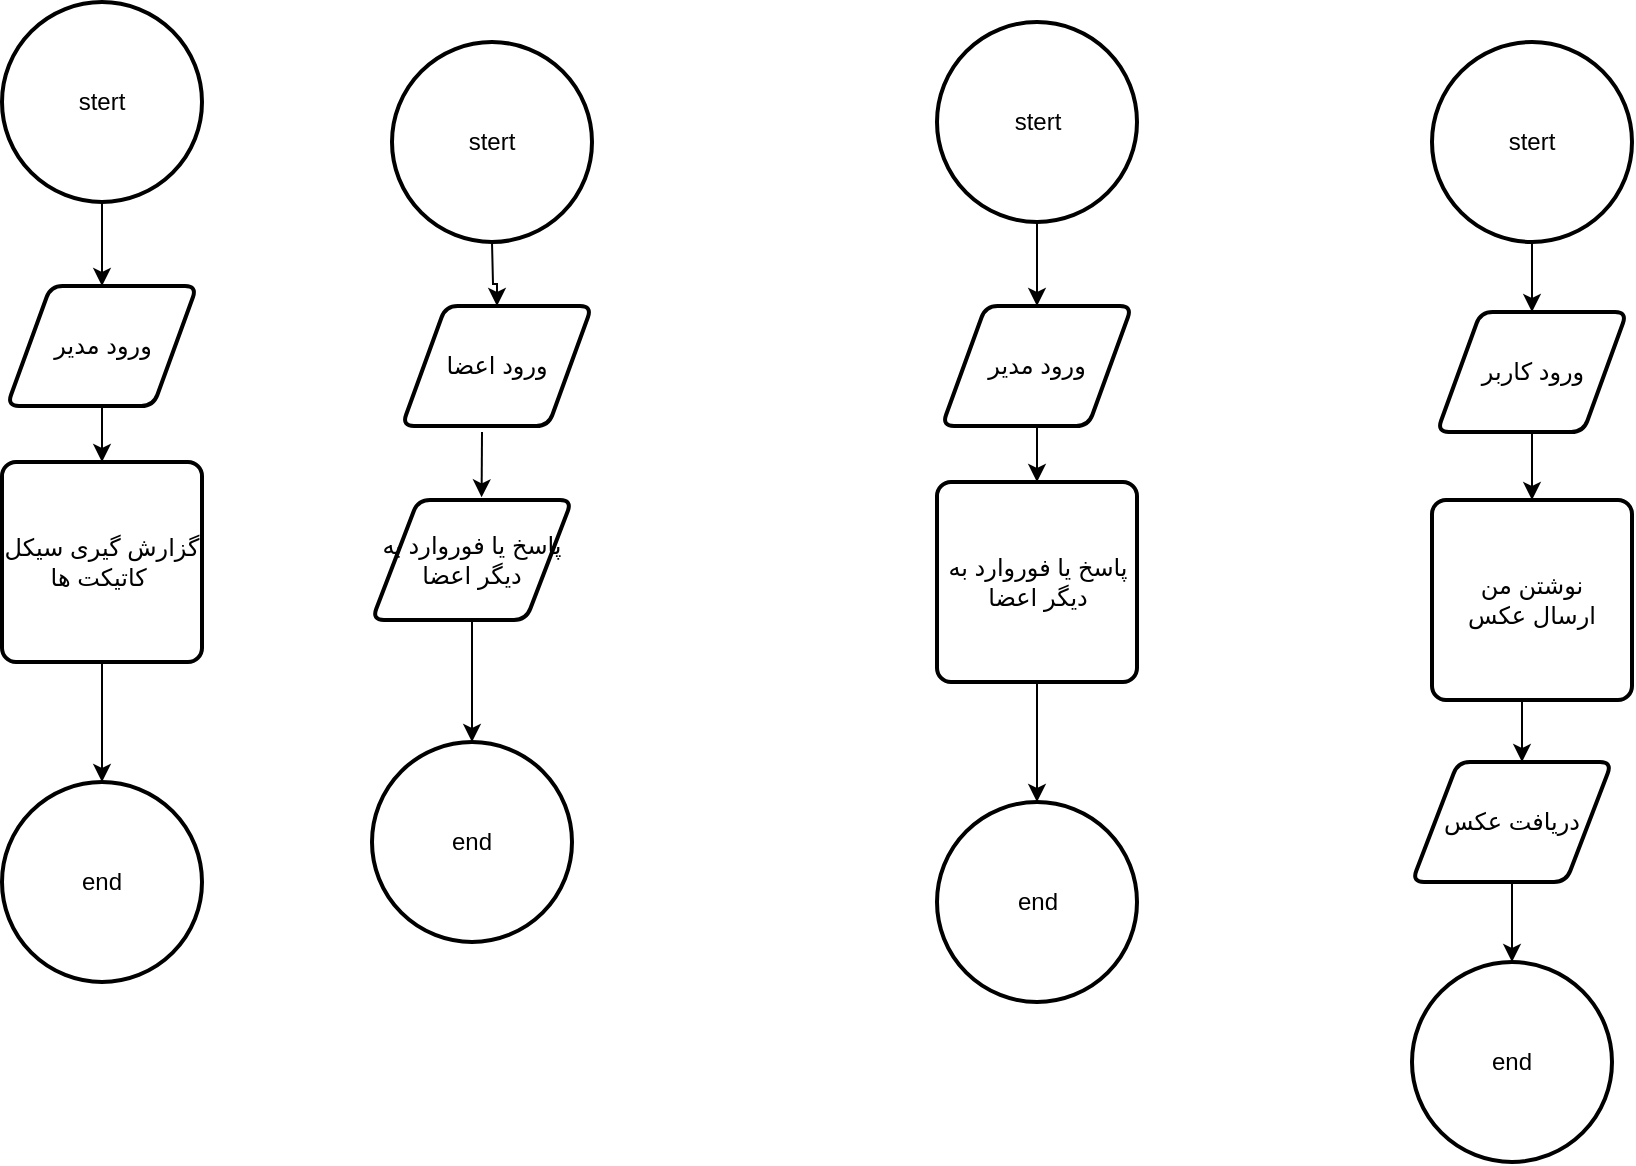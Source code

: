 <mxfile version="24.8.1" pages="2">
  <diagram name="Page-1" id="C25z9UcsgM7LZRhZhn0t">
    <mxGraphModel dx="2465" dy="1975" grid="1" gridSize="10" guides="1" tooltips="1" connect="1" arrows="1" fold="1" page="1" pageScale="1" pageWidth="850" pageHeight="1100" math="0" shadow="0">
      <root>
        <mxCell id="0" />
        <mxCell id="1" parent="0" />
        <mxCell id="CczzKJRki1z5u3muKdd8-11" value="input" style="text;html=1;align=center;verticalAlign=middle;whiteSpace=wrap;rounded=0;" parent="1" vertex="1">
          <mxGeometry x="705" y="-880" width="60" height="35" as="geometry" />
        </mxCell>
        <mxCell id="B2sZh1mb08iBnEZZUQcD-18" style="edgeStyle=orthogonalEdgeStyle;rounded=0;orthogonalLoop=1;jettySize=auto;html=1;exitX=0.5;exitY=1;exitDx=0;exitDy=0;entryX=0.5;entryY=0;entryDx=0;entryDy=0;" parent="1" source="B2sZh1mb08iBnEZZUQcD-6" target="B2sZh1mb08iBnEZZUQcD-12" edge="1">
          <mxGeometry relative="1" as="geometry" />
        </mxCell>
        <mxCell id="B2sZh1mb08iBnEZZUQcD-6" value="ورود کاربر" style="shape=parallelogram;html=1;strokeWidth=2;perimeter=parallelogramPerimeter;whiteSpace=wrap;rounded=1;arcSize=12;size=0.23;" parent="1" vertex="1">
          <mxGeometry x="677.5" y="-905" width="95" height="60" as="geometry" />
        </mxCell>
        <mxCell id="B2sZh1mb08iBnEZZUQcD-12" value="نوشتن من&lt;div&gt;ارسال عکس&lt;/div&gt;" style="rounded=1;whiteSpace=wrap;html=1;absoluteArcSize=1;arcSize=14;strokeWidth=2;" parent="1" vertex="1">
          <mxGeometry x="675" y="-811" width="100" height="100" as="geometry" />
        </mxCell>
        <mxCell id="B2sZh1mb08iBnEZZUQcD-17" style="edgeStyle=orthogonalEdgeStyle;rounded=0;orthogonalLoop=1;jettySize=auto;html=1;exitX=0.5;exitY=1;exitDx=0;exitDy=0;exitPerimeter=0;" parent="1" source="B2sZh1mb08iBnEZZUQcD-13" target="B2sZh1mb08iBnEZZUQcD-6" edge="1">
          <mxGeometry relative="1" as="geometry" />
        </mxCell>
        <mxCell id="B2sZh1mb08iBnEZZUQcD-13" value="stert" style="strokeWidth=2;html=1;shape=mxgraph.flowchart.start_2;whiteSpace=wrap;" parent="1" vertex="1">
          <mxGeometry x="675" y="-1040" width="100" height="100" as="geometry" />
        </mxCell>
        <mxCell id="B2sZh1mb08iBnEZZUQcD-14" value="end" style="strokeWidth=2;html=1;shape=mxgraph.flowchart.start_2;whiteSpace=wrap;" parent="1" vertex="1">
          <mxGeometry x="665" y="-580" width="100" height="100" as="geometry" />
        </mxCell>
        <mxCell id="B2sZh1mb08iBnEZZUQcD-16" value="دریافت عکس" style="shape=parallelogram;html=1;strokeWidth=2;perimeter=parallelogramPerimeter;whiteSpace=wrap;rounded=1;arcSize=12;size=0.23;" parent="1" vertex="1">
          <mxGeometry x="665" y="-680" width="100" height="60" as="geometry" />
        </mxCell>
        <mxCell id="B2sZh1mb08iBnEZZUQcD-19" style="edgeStyle=orthogonalEdgeStyle;rounded=0;orthogonalLoop=1;jettySize=auto;html=1;exitX=0.5;exitY=1;exitDx=0;exitDy=0;" parent="1" source="B2sZh1mb08iBnEZZUQcD-12" edge="1">
          <mxGeometry relative="1" as="geometry">
            <mxPoint x="720" y="-680" as="targetPoint" />
          </mxGeometry>
        </mxCell>
        <mxCell id="B2sZh1mb08iBnEZZUQcD-22" value="input" style="text;html=1;align=center;verticalAlign=middle;whiteSpace=wrap;rounded=0;" parent="1" vertex="1">
          <mxGeometry x="455" y="-880" width="60" height="35" as="geometry" />
        </mxCell>
        <mxCell id="ln6dcHqSwIR2rO3gXfK0-1" style="edgeStyle=orthogonalEdgeStyle;rounded=0;orthogonalLoop=1;jettySize=auto;html=1;exitX=0.5;exitY=1;exitDx=0;exitDy=0;entryX=0.5;entryY=0;entryDx=0;entryDy=0;" parent="1" source="B2sZh1mb08iBnEZZUQcD-24" target="B2sZh1mb08iBnEZZUQcD-25" edge="1">
          <mxGeometry relative="1" as="geometry" />
        </mxCell>
        <mxCell id="B2sZh1mb08iBnEZZUQcD-24" value="ورود مدیر" style="shape=parallelogram;html=1;strokeWidth=2;perimeter=parallelogramPerimeter;whiteSpace=wrap;rounded=1;arcSize=12;size=0.23;" parent="1" vertex="1">
          <mxGeometry x="430" y="-908" width="95" height="60" as="geometry" />
        </mxCell>
        <mxCell id="B2sZh1mb08iBnEZZUQcD-45" value="" style="edgeStyle=orthogonalEdgeStyle;rounded=0;orthogonalLoop=1;jettySize=auto;html=1;" parent="1" source="B2sZh1mb08iBnEZZUQcD-25" target="B2sZh1mb08iBnEZZUQcD-27" edge="1">
          <mxGeometry relative="1" as="geometry" />
        </mxCell>
        <mxCell id="B2sZh1mb08iBnEZZUQcD-25" value="&lt;div&gt;پاسخ یا فوروارد به دیگر اعضا&lt;/div&gt;" style="rounded=1;whiteSpace=wrap;html=1;absoluteArcSize=1;arcSize=14;strokeWidth=2;" parent="1" vertex="1">
          <mxGeometry x="427.5" y="-820" width="100" height="100" as="geometry" />
        </mxCell>
        <mxCell id="B2sZh1mb08iBnEZZUQcD-27" value="end" style="strokeWidth=2;html=1;shape=mxgraph.flowchart.start_2;whiteSpace=wrap;" parent="1" vertex="1">
          <mxGeometry x="427.5" y="-660" width="100" height="100" as="geometry" />
        </mxCell>
        <mxCell id="ln6dcHqSwIR2rO3gXfK0-2" style="edgeStyle=orthogonalEdgeStyle;rounded=0;orthogonalLoop=1;jettySize=auto;html=1;entryX=0.5;entryY=0;entryDx=0;entryDy=0;" parent="1" source="B2sZh1mb08iBnEZZUQcD-31" target="B2sZh1mb08iBnEZZUQcD-24" edge="1">
          <mxGeometry relative="1" as="geometry" />
        </mxCell>
        <mxCell id="B2sZh1mb08iBnEZZUQcD-31" value="stert" style="strokeWidth=2;html=1;shape=mxgraph.flowchart.start_2;whiteSpace=wrap;" parent="1" vertex="1">
          <mxGeometry x="427.5" y="-1050" width="100" height="100" as="geometry" />
        </mxCell>
        <mxCell id="B2sZh1mb08iBnEZZUQcD-32" value="input" style="text;html=1;align=center;verticalAlign=middle;whiteSpace=wrap;rounded=0;" parent="1" vertex="1">
          <mxGeometry x="185" y="-880" width="60" height="35" as="geometry" />
        </mxCell>
        <mxCell id="B2sZh1mb08iBnEZZUQcD-34" value="ورود اعضا" style="shape=parallelogram;html=1;strokeWidth=2;perimeter=parallelogramPerimeter;whiteSpace=wrap;rounded=1;arcSize=12;size=0.23;" parent="1" vertex="1">
          <mxGeometry x="160" y="-908" width="95" height="60" as="geometry" />
        </mxCell>
        <mxCell id="B2sZh1mb08iBnEZZUQcD-36" style="edgeStyle=orthogonalEdgeStyle;rounded=0;orthogonalLoop=1;jettySize=auto;html=1;exitX=0.5;exitY=1;exitDx=0;exitDy=0;exitPerimeter=0;" parent="1" target="B2sZh1mb08iBnEZZUQcD-34" edge="1">
          <mxGeometry relative="1" as="geometry">
            <mxPoint x="205" y="-940" as="sourcePoint" />
          </mxGeometry>
        </mxCell>
        <mxCell id="B2sZh1mb08iBnEZZUQcD-37" value="end" style="strokeWidth=2;html=1;shape=mxgraph.flowchart.start_2;whiteSpace=wrap;" parent="1" vertex="1">
          <mxGeometry x="145" y="-690" width="100" height="100" as="geometry" />
        </mxCell>
        <mxCell id="B2sZh1mb08iBnEZZUQcD-39" value="پاسخ یا فوروارد به دیگر اعضا" style="shape=parallelogram;html=1;strokeWidth=2;perimeter=parallelogramPerimeter;whiteSpace=wrap;rounded=1;arcSize=12;size=0.23;" parent="1" vertex="1">
          <mxGeometry x="145" y="-811" width="100" height="60" as="geometry" />
        </mxCell>
        <mxCell id="B2sZh1mb08iBnEZZUQcD-41" value="stert" style="strokeWidth=2;html=1;shape=mxgraph.flowchart.start_2;whiteSpace=wrap;" parent="1" vertex="1">
          <mxGeometry x="155" y="-1040" width="100" height="100" as="geometry" />
        </mxCell>
        <mxCell id="ln6dcHqSwIR2rO3gXfK0-3" style="edgeStyle=orthogonalEdgeStyle;rounded=0;orthogonalLoop=1;jettySize=auto;html=1;exitX=0.5;exitY=1;exitDx=0;exitDy=0;entryX=0.5;entryY=0;entryDx=0;entryDy=0;entryPerimeter=0;" parent="1" source="B2sZh1mb08iBnEZZUQcD-16" target="B2sZh1mb08iBnEZZUQcD-14" edge="1">
          <mxGeometry relative="1" as="geometry" />
        </mxCell>
        <mxCell id="ln6dcHqSwIR2rO3gXfK0-4" style="edgeStyle=orthogonalEdgeStyle;rounded=0;orthogonalLoop=1;jettySize=auto;html=1;exitX=0.25;exitY=1;exitDx=0;exitDy=0;entryX=0.548;entryY=-0.022;entryDx=0;entryDy=0;entryPerimeter=0;" parent="1" source="B2sZh1mb08iBnEZZUQcD-32" target="B2sZh1mb08iBnEZZUQcD-39" edge="1">
          <mxGeometry relative="1" as="geometry" />
        </mxCell>
        <mxCell id="ln6dcHqSwIR2rO3gXfK0-6" style="edgeStyle=orthogonalEdgeStyle;rounded=0;orthogonalLoop=1;jettySize=auto;html=1;entryX=0.5;entryY=0;entryDx=0;entryDy=0;entryPerimeter=0;" parent="1" source="B2sZh1mb08iBnEZZUQcD-39" target="B2sZh1mb08iBnEZZUQcD-37" edge="1">
          <mxGeometry relative="1" as="geometry" />
        </mxCell>
        <mxCell id="TdEcFTrpsuVHJIt8apU1-8" value="input" style="text;html=1;align=center;verticalAlign=middle;whiteSpace=wrap;rounded=0;" vertex="1" parent="1">
          <mxGeometry x="-12.5" y="-890" width="60" height="35" as="geometry" />
        </mxCell>
        <mxCell id="TdEcFTrpsuVHJIt8apU1-9" style="edgeStyle=orthogonalEdgeStyle;rounded=0;orthogonalLoop=1;jettySize=auto;html=1;exitX=0.5;exitY=1;exitDx=0;exitDy=0;entryX=0.5;entryY=0;entryDx=0;entryDy=0;" edge="1" parent="1" source="TdEcFTrpsuVHJIt8apU1-10" target="TdEcFTrpsuVHJIt8apU1-12">
          <mxGeometry relative="1" as="geometry" />
        </mxCell>
        <mxCell id="TdEcFTrpsuVHJIt8apU1-10" value="ورود مدیر" style="shape=parallelogram;html=1;strokeWidth=2;perimeter=parallelogramPerimeter;whiteSpace=wrap;rounded=1;arcSize=12;size=0.23;" vertex="1" parent="1">
          <mxGeometry x="-37.5" y="-918" width="95" height="60" as="geometry" />
        </mxCell>
        <mxCell id="TdEcFTrpsuVHJIt8apU1-11" value="" style="edgeStyle=orthogonalEdgeStyle;rounded=0;orthogonalLoop=1;jettySize=auto;html=1;" edge="1" parent="1" source="TdEcFTrpsuVHJIt8apU1-12" target="TdEcFTrpsuVHJIt8apU1-13">
          <mxGeometry relative="1" as="geometry" />
        </mxCell>
        <mxCell id="TdEcFTrpsuVHJIt8apU1-12" value="گزارش گیری سیکل کاتیکت ها&amp;nbsp;" style="rounded=1;whiteSpace=wrap;html=1;absoluteArcSize=1;arcSize=14;strokeWidth=2;" vertex="1" parent="1">
          <mxGeometry x="-40" y="-830" width="100" height="100" as="geometry" />
        </mxCell>
        <mxCell id="TdEcFTrpsuVHJIt8apU1-13" value="end" style="strokeWidth=2;html=1;shape=mxgraph.flowchart.start_2;whiteSpace=wrap;" vertex="1" parent="1">
          <mxGeometry x="-40" y="-670" width="100" height="100" as="geometry" />
        </mxCell>
        <mxCell id="TdEcFTrpsuVHJIt8apU1-14" style="edgeStyle=orthogonalEdgeStyle;rounded=0;orthogonalLoop=1;jettySize=auto;html=1;entryX=0.5;entryY=0;entryDx=0;entryDy=0;" edge="1" parent="1" source="TdEcFTrpsuVHJIt8apU1-15" target="TdEcFTrpsuVHJIt8apU1-10">
          <mxGeometry relative="1" as="geometry" />
        </mxCell>
        <mxCell id="TdEcFTrpsuVHJIt8apU1-15" value="stert" style="strokeWidth=2;html=1;shape=mxgraph.flowchart.start_2;whiteSpace=wrap;" vertex="1" parent="1">
          <mxGeometry x="-40" y="-1060" width="100" height="100" as="geometry" />
        </mxCell>
      </root>
    </mxGraphModel>
  </diagram>
  <diagram id="lxJ-x8k-FfzeU9B7Htja" name="Page-2">
    <mxGraphModel dx="1000" dy="542" grid="1" gridSize="10" guides="1" tooltips="1" connect="1" arrows="1" fold="1" page="1" pageScale="1" pageWidth="850" pageHeight="1100" math="0" shadow="0">
      <root>
        <mxCell id="0" />
        <mxCell id="1" parent="0" />
        <mxCell id="dSvQQIbUY7IyOQ9Gd0uB-44" value="tiket" style="shape=table;startSize=30;container=1;collapsible=1;childLayout=tableLayout;fixedRows=1;rowLines=0;fontStyle=1;align=center;resizeLast=1;html=1;" parent="1" vertex="1">
          <mxGeometry x="470" y="220" width="180" height="270" as="geometry" />
        </mxCell>
        <mxCell id="dSvQQIbUY7IyOQ9Gd0uB-45" value="" style="shape=tableRow;horizontal=0;startSize=0;swimlaneHead=0;swimlaneBody=0;fillColor=none;collapsible=0;dropTarget=0;points=[[0,0.5],[1,0.5]];portConstraint=eastwest;top=0;left=0;right=0;bottom=1;" parent="dSvQQIbUY7IyOQ9Gd0uB-44" vertex="1">
          <mxGeometry y="30" width="180" height="30" as="geometry" />
        </mxCell>
        <mxCell id="dSvQQIbUY7IyOQ9Gd0uB-46" value="PK" style="shape=partialRectangle;connectable=0;fillColor=none;top=0;left=0;bottom=0;right=0;fontStyle=1;overflow=hidden;whiteSpace=wrap;html=1;" parent="dSvQQIbUY7IyOQ9Gd0uB-45" vertex="1">
          <mxGeometry width="30" height="30" as="geometry">
            <mxRectangle width="30" height="30" as="alternateBounds" />
          </mxGeometry>
        </mxCell>
        <mxCell id="dSvQQIbUY7IyOQ9Gd0uB-47" value="Id" style="shape=partialRectangle;connectable=0;fillColor=none;top=0;left=0;bottom=0;right=0;align=left;spacingLeft=6;fontStyle=5;overflow=hidden;whiteSpace=wrap;html=1;" parent="dSvQQIbUY7IyOQ9Gd0uB-45" vertex="1">
          <mxGeometry x="30" width="150" height="30" as="geometry">
            <mxRectangle width="150" height="30" as="alternateBounds" />
          </mxGeometry>
        </mxCell>
        <mxCell id="dSvQQIbUY7IyOQ9Gd0uB-48" value="" style="shape=tableRow;horizontal=0;startSize=0;swimlaneHead=0;swimlaneBody=0;fillColor=none;collapsible=0;dropTarget=0;points=[[0,0.5],[1,0.5]];portConstraint=eastwest;top=0;left=0;right=0;bottom=0;" parent="dSvQQIbUY7IyOQ9Gd0uB-44" vertex="1">
          <mxGeometry y="60" width="180" height="30" as="geometry" />
        </mxCell>
        <mxCell id="dSvQQIbUY7IyOQ9Gd0uB-49" value="" style="shape=partialRectangle;connectable=0;fillColor=none;top=0;left=0;bottom=0;right=0;editable=1;overflow=hidden;whiteSpace=wrap;html=1;" parent="dSvQQIbUY7IyOQ9Gd0uB-48" vertex="1">
          <mxGeometry width="30" height="30" as="geometry">
            <mxRectangle width="30" height="30" as="alternateBounds" />
          </mxGeometry>
        </mxCell>
        <mxCell id="dSvQQIbUY7IyOQ9Gd0uB-50" value="text" style="shape=partialRectangle;connectable=0;fillColor=none;top=0;left=0;bottom=0;right=0;align=left;spacingLeft=6;overflow=hidden;whiteSpace=wrap;html=1;" parent="dSvQQIbUY7IyOQ9Gd0uB-48" vertex="1">
          <mxGeometry x="30" width="150" height="30" as="geometry">
            <mxRectangle width="150" height="30" as="alternateBounds" />
          </mxGeometry>
        </mxCell>
        <mxCell id="dSvQQIbUY7IyOQ9Gd0uB-51" value="" style="shape=tableRow;horizontal=0;startSize=0;swimlaneHead=0;swimlaneBody=0;fillColor=none;collapsible=0;dropTarget=0;points=[[0,0.5],[1,0.5]];portConstraint=eastwest;top=0;left=0;right=0;bottom=0;" parent="dSvQQIbUY7IyOQ9Gd0uB-44" vertex="1">
          <mxGeometry y="90" width="180" height="30" as="geometry" />
        </mxCell>
        <mxCell id="dSvQQIbUY7IyOQ9Gd0uB-52" value="" style="shape=partialRectangle;connectable=0;fillColor=none;top=0;left=0;bottom=0;right=0;editable=1;overflow=hidden;whiteSpace=wrap;html=1;" parent="dSvQQIbUY7IyOQ9Gd0uB-51" vertex="1">
          <mxGeometry width="30" height="30" as="geometry">
            <mxRectangle width="30" height="30" as="alternateBounds" />
          </mxGeometry>
        </mxCell>
        <mxCell id="dSvQQIbUY7IyOQ9Gd0uB-53" value="title" style="shape=partialRectangle;connectable=0;fillColor=none;top=0;left=0;bottom=0;right=0;align=left;spacingLeft=6;overflow=hidden;whiteSpace=wrap;html=1;" parent="dSvQQIbUY7IyOQ9Gd0uB-51" vertex="1">
          <mxGeometry x="30" width="150" height="30" as="geometry">
            <mxRectangle width="150" height="30" as="alternateBounds" />
          </mxGeometry>
        </mxCell>
        <mxCell id="dSvQQIbUY7IyOQ9Gd0uB-54" value="" style="shape=tableRow;horizontal=0;startSize=0;swimlaneHead=0;swimlaneBody=0;fillColor=none;collapsible=0;dropTarget=0;points=[[0,0.5],[1,0.5]];portConstraint=eastwest;top=0;left=0;right=0;bottom=0;" parent="dSvQQIbUY7IyOQ9Gd0uB-44" vertex="1">
          <mxGeometry y="120" width="180" height="30" as="geometry" />
        </mxCell>
        <mxCell id="dSvQQIbUY7IyOQ9Gd0uB-55" value="" style="shape=partialRectangle;connectable=0;fillColor=none;top=0;left=0;bottom=0;right=0;editable=1;overflow=hidden;whiteSpace=wrap;html=1;" parent="dSvQQIbUY7IyOQ9Gd0uB-54" vertex="1">
          <mxGeometry width="30" height="30" as="geometry">
            <mxRectangle width="30" height="30" as="alternateBounds" />
          </mxGeometry>
        </mxCell>
        <mxCell id="dSvQQIbUY7IyOQ9Gd0uB-56" value="file" style="shape=partialRectangle;connectable=0;fillColor=none;top=0;left=0;bottom=0;right=0;align=left;spacingLeft=6;overflow=hidden;whiteSpace=wrap;html=1;" parent="dSvQQIbUY7IyOQ9Gd0uB-54" vertex="1">
          <mxGeometry x="30" width="150" height="30" as="geometry">
            <mxRectangle width="150" height="30" as="alternateBounds" />
          </mxGeometry>
        </mxCell>
        <mxCell id="mg3O5mDUh5Wr2H-7d09m-60" value="" style="shape=tableRow;horizontal=0;startSize=0;swimlaneHead=0;swimlaneBody=0;fillColor=none;collapsible=0;dropTarget=0;points=[[0,0.5],[1,0.5]];portConstraint=eastwest;top=0;left=0;right=0;bottom=0;" parent="dSvQQIbUY7IyOQ9Gd0uB-44" vertex="1">
          <mxGeometry y="150" width="180" height="30" as="geometry" />
        </mxCell>
        <mxCell id="mg3O5mDUh5Wr2H-7d09m-61" value="" style="shape=partialRectangle;connectable=0;fillColor=none;top=0;left=0;bottom=0;right=0;editable=1;overflow=hidden;whiteSpace=wrap;html=1;" parent="mg3O5mDUh5Wr2H-7d09m-60" vertex="1">
          <mxGeometry width="30" height="30" as="geometry">
            <mxRectangle width="30" height="30" as="alternateBounds" />
          </mxGeometry>
        </mxCell>
        <mxCell id="mg3O5mDUh5Wr2H-7d09m-62" value="user" style="shape=partialRectangle;connectable=0;fillColor=none;top=0;left=0;bottom=0;right=0;align=left;spacingLeft=6;overflow=hidden;whiteSpace=wrap;html=1;" parent="mg3O5mDUh5Wr2H-7d09m-60" vertex="1">
          <mxGeometry x="30" width="150" height="30" as="geometry">
            <mxRectangle width="150" height="30" as="alternateBounds" />
          </mxGeometry>
        </mxCell>
        <mxCell id="mg3O5mDUh5Wr2H-7d09m-63" value="" style="shape=tableRow;horizontal=0;startSize=0;swimlaneHead=0;swimlaneBody=0;fillColor=none;collapsible=0;dropTarget=0;points=[[0,0.5],[1,0.5]];portConstraint=eastwest;top=0;left=0;right=0;bottom=0;" parent="dSvQQIbUY7IyOQ9Gd0uB-44" vertex="1">
          <mxGeometry y="180" width="180" height="30" as="geometry" />
        </mxCell>
        <mxCell id="mg3O5mDUh5Wr2H-7d09m-64" value="" style="shape=partialRectangle;connectable=0;fillColor=none;top=0;left=0;bottom=0;right=0;editable=1;overflow=hidden;whiteSpace=wrap;html=1;" parent="mg3O5mDUh5Wr2H-7d09m-63" vertex="1">
          <mxGeometry width="30" height="30" as="geometry">
            <mxRectangle width="30" height="30" as="alternateBounds" />
          </mxGeometry>
        </mxCell>
        <mxCell id="mg3O5mDUh5Wr2H-7d09m-65" value="date" style="shape=partialRectangle;connectable=0;fillColor=none;top=0;left=0;bottom=0;right=0;align=left;spacingLeft=6;overflow=hidden;whiteSpace=wrap;html=1;" parent="mg3O5mDUh5Wr2H-7d09m-63" vertex="1">
          <mxGeometry x="30" width="150" height="30" as="geometry">
            <mxRectangle width="150" height="30" as="alternateBounds" />
          </mxGeometry>
        </mxCell>
        <mxCell id="mg3O5mDUh5Wr2H-7d09m-66" value="" style="shape=tableRow;horizontal=0;startSize=0;swimlaneHead=0;swimlaneBody=0;fillColor=none;collapsible=0;dropTarget=0;points=[[0,0.5],[1,0.5]];portConstraint=eastwest;top=0;left=0;right=0;bottom=0;" parent="dSvQQIbUY7IyOQ9Gd0uB-44" vertex="1">
          <mxGeometry y="210" width="180" height="30" as="geometry" />
        </mxCell>
        <mxCell id="mg3O5mDUh5Wr2H-7d09m-67" value="" style="shape=partialRectangle;connectable=0;fillColor=none;top=0;left=0;bottom=0;right=0;editable=1;overflow=hidden;whiteSpace=wrap;html=1;" parent="mg3O5mDUh5Wr2H-7d09m-66" vertex="1">
          <mxGeometry width="30" height="30" as="geometry">
            <mxRectangle width="30" height="30" as="alternateBounds" />
          </mxGeometry>
        </mxCell>
        <mxCell id="mg3O5mDUh5Wr2H-7d09m-68" value="solve" style="shape=partialRectangle;connectable=0;fillColor=none;top=0;left=0;bottom=0;right=0;align=left;spacingLeft=6;overflow=hidden;whiteSpace=wrap;html=1;" parent="mg3O5mDUh5Wr2H-7d09m-66" vertex="1">
          <mxGeometry x="30" width="150" height="30" as="geometry">
            <mxRectangle width="150" height="30" as="alternateBounds" />
          </mxGeometry>
        </mxCell>
        <mxCell id="mg3O5mDUh5Wr2H-7d09m-72" value="" style="shape=tableRow;horizontal=0;startSize=0;swimlaneHead=0;swimlaneBody=0;fillColor=none;collapsible=0;dropTarget=0;points=[[0,0.5],[1,0.5]];portConstraint=eastwest;top=0;left=0;right=0;bottom=0;" parent="dSvQQIbUY7IyOQ9Gd0uB-44" vertex="1">
          <mxGeometry y="240" width="180" height="30" as="geometry" />
        </mxCell>
        <mxCell id="mg3O5mDUh5Wr2H-7d09m-73" value="" style="shape=partialRectangle;connectable=0;fillColor=none;top=0;left=0;bottom=0;right=0;editable=1;overflow=hidden;whiteSpace=wrap;html=1;" parent="mg3O5mDUh5Wr2H-7d09m-72" vertex="1">
          <mxGeometry width="30" height="30" as="geometry">
            <mxRectangle width="30" height="30" as="alternateBounds" />
          </mxGeometry>
        </mxCell>
        <mxCell id="mg3O5mDUh5Wr2H-7d09m-74" value="forward" style="shape=partialRectangle;connectable=0;fillColor=none;top=0;left=0;bottom=0;right=0;align=left;spacingLeft=6;overflow=hidden;whiteSpace=wrap;html=1;" parent="mg3O5mDUh5Wr2H-7d09m-72" vertex="1">
          <mxGeometry x="30" width="150" height="30" as="geometry">
            <mxRectangle width="150" height="30" as="alternateBounds" />
          </mxGeometry>
        </mxCell>
        <mxCell id="dSvQQIbUY7IyOQ9Gd0uB-31" value="user" style="shape=table;startSize=30;container=1;collapsible=1;childLayout=tableLayout;fixedRows=1;rowLines=0;fontStyle=1;align=center;resizeLast=1;html=1;" parent="1" vertex="1">
          <mxGeometry x="190" y="280" width="180" height="180" as="geometry">
            <mxRectangle x="250" y="220" width="60" height="30" as="alternateBounds" />
          </mxGeometry>
        </mxCell>
        <mxCell id="dSvQQIbUY7IyOQ9Gd0uB-32" value="" style="shape=tableRow;horizontal=0;startSize=0;swimlaneHead=0;swimlaneBody=0;fillColor=none;collapsible=0;dropTarget=0;points=[[0,0.5],[1,0.5]];portConstraint=eastwest;top=0;left=0;right=0;bottom=1;" parent="dSvQQIbUY7IyOQ9Gd0uB-31" vertex="1">
          <mxGeometry y="30" width="180" height="30" as="geometry" />
        </mxCell>
        <mxCell id="dSvQQIbUY7IyOQ9Gd0uB-33" value="PK" style="shape=partialRectangle;connectable=0;fillColor=none;top=0;left=0;bottom=0;right=0;fontStyle=1;overflow=hidden;whiteSpace=wrap;html=1;" parent="dSvQQIbUY7IyOQ9Gd0uB-32" vertex="1">
          <mxGeometry width="25.0" height="30" as="geometry">
            <mxRectangle width="25.0" height="30" as="alternateBounds" />
          </mxGeometry>
        </mxCell>
        <mxCell id="dSvQQIbUY7IyOQ9Gd0uB-34" value="username" style="shape=partialRectangle;connectable=0;fillColor=none;top=0;left=0;bottom=0;right=0;align=left;spacingLeft=6;fontStyle=5;overflow=hidden;whiteSpace=wrap;html=1;" parent="dSvQQIbUY7IyOQ9Gd0uB-32" vertex="1">
          <mxGeometry x="25.0" width="155.0" height="30" as="geometry">
            <mxRectangle width="155.0" height="30" as="alternateBounds" />
          </mxGeometry>
        </mxCell>
        <mxCell id="dSvQQIbUY7IyOQ9Gd0uB-35" value="" style="shape=tableRow;horizontal=0;startSize=0;swimlaneHead=0;swimlaneBody=0;fillColor=none;collapsible=0;dropTarget=0;points=[[0,0.5],[1,0.5]];portConstraint=eastwest;top=0;left=0;right=0;bottom=0;" parent="dSvQQIbUY7IyOQ9Gd0uB-31" vertex="1">
          <mxGeometry y="60" width="180" height="30" as="geometry" />
        </mxCell>
        <mxCell id="dSvQQIbUY7IyOQ9Gd0uB-36" value="" style="shape=partialRectangle;connectable=0;fillColor=none;top=0;left=0;bottom=0;right=0;editable=1;overflow=hidden;whiteSpace=wrap;html=1;" parent="dSvQQIbUY7IyOQ9Gd0uB-35" vertex="1">
          <mxGeometry width="25.0" height="30" as="geometry">
            <mxRectangle width="25.0" height="30" as="alternateBounds" />
          </mxGeometry>
        </mxCell>
        <mxCell id="dSvQQIbUY7IyOQ9Gd0uB-37" value="password" style="shape=partialRectangle;connectable=0;fillColor=none;top=0;left=0;bottom=0;right=0;align=left;spacingLeft=6;overflow=hidden;whiteSpace=wrap;html=1;" parent="dSvQQIbUY7IyOQ9Gd0uB-35" vertex="1">
          <mxGeometry x="25.0" width="155.0" height="30" as="geometry">
            <mxRectangle width="155.0" height="30" as="alternateBounds" />
          </mxGeometry>
        </mxCell>
        <mxCell id="dSvQQIbUY7IyOQ9Gd0uB-38" value="" style="shape=tableRow;horizontal=0;startSize=0;swimlaneHead=0;swimlaneBody=0;fillColor=none;collapsible=0;dropTarget=0;points=[[0,0.5],[1,0.5]];portConstraint=eastwest;top=0;left=0;right=0;bottom=0;" parent="dSvQQIbUY7IyOQ9Gd0uB-31" vertex="1">
          <mxGeometry y="90" width="180" height="30" as="geometry" />
        </mxCell>
        <mxCell id="dSvQQIbUY7IyOQ9Gd0uB-39" value="" style="shape=partialRectangle;connectable=0;fillColor=none;top=0;left=0;bottom=0;right=0;editable=1;overflow=hidden;whiteSpace=wrap;html=1;" parent="dSvQQIbUY7IyOQ9Gd0uB-38" vertex="1">
          <mxGeometry width="25.0" height="30" as="geometry">
            <mxRectangle width="25.0" height="30" as="alternateBounds" />
          </mxGeometry>
        </mxCell>
        <mxCell id="dSvQQIbUY7IyOQ9Gd0uB-40" value="f-name" style="shape=partialRectangle;connectable=0;fillColor=none;top=0;left=0;bottom=0;right=0;align=left;spacingLeft=6;overflow=hidden;whiteSpace=wrap;html=1;" parent="dSvQQIbUY7IyOQ9Gd0uB-38" vertex="1">
          <mxGeometry x="25.0" width="155.0" height="30" as="geometry">
            <mxRectangle width="155.0" height="30" as="alternateBounds" />
          </mxGeometry>
        </mxCell>
        <mxCell id="dSvQQIbUY7IyOQ9Gd0uB-41" value="" style="shape=tableRow;horizontal=0;startSize=0;swimlaneHead=0;swimlaneBody=0;fillColor=none;collapsible=0;dropTarget=0;points=[[0,0.5],[1,0.5]];portConstraint=eastwest;top=0;left=0;right=0;bottom=0;" parent="dSvQQIbUY7IyOQ9Gd0uB-31" vertex="1">
          <mxGeometry y="120" width="180" height="30" as="geometry" />
        </mxCell>
        <mxCell id="dSvQQIbUY7IyOQ9Gd0uB-42" value="" style="shape=partialRectangle;connectable=0;fillColor=none;top=0;left=0;bottom=0;right=0;editable=1;overflow=hidden;whiteSpace=wrap;html=1;" parent="dSvQQIbUY7IyOQ9Gd0uB-41" vertex="1">
          <mxGeometry width="25.0" height="30" as="geometry">
            <mxRectangle width="25.0" height="30" as="alternateBounds" />
          </mxGeometry>
        </mxCell>
        <mxCell id="dSvQQIbUY7IyOQ9Gd0uB-43" value="L-name" style="shape=partialRectangle;connectable=0;fillColor=none;top=0;left=0;bottom=0;right=0;align=left;spacingLeft=6;overflow=hidden;whiteSpace=wrap;html=1;" parent="dSvQQIbUY7IyOQ9Gd0uB-41" vertex="1">
          <mxGeometry x="25.0" width="155.0" height="30" as="geometry">
            <mxRectangle width="155.0" height="30" as="alternateBounds" />
          </mxGeometry>
        </mxCell>
        <mxCell id="mg3O5mDUh5Wr2H-7d09m-3" value="" style="shape=tableRow;horizontal=0;startSize=0;swimlaneHead=0;swimlaneBody=0;fillColor=none;collapsible=0;dropTarget=0;points=[[0,0.5],[1,0.5]];portConstraint=eastwest;top=0;left=0;right=0;bottom=0;" parent="dSvQQIbUY7IyOQ9Gd0uB-31" vertex="1">
          <mxGeometry y="150" width="180" height="30" as="geometry" />
        </mxCell>
        <mxCell id="mg3O5mDUh5Wr2H-7d09m-4" value="" style="shape=partialRectangle;connectable=0;fillColor=none;top=0;left=0;bottom=0;right=0;editable=1;overflow=hidden;whiteSpace=wrap;html=1;" parent="mg3O5mDUh5Wr2H-7d09m-3" vertex="1">
          <mxGeometry width="25.0" height="30" as="geometry">
            <mxRectangle width="25.0" height="30" as="alternateBounds" />
          </mxGeometry>
        </mxCell>
        <mxCell id="mg3O5mDUh5Wr2H-7d09m-5" value="role" style="shape=partialRectangle;connectable=0;fillColor=none;top=0;left=0;bottom=0;right=0;align=left;spacingLeft=6;overflow=hidden;whiteSpace=wrap;html=1;" parent="mg3O5mDUh5Wr2H-7d09m-3" vertex="1">
          <mxGeometry x="25.0" width="155.0" height="30" as="geometry">
            <mxRectangle width="155.0" height="30" as="alternateBounds" />
          </mxGeometry>
        </mxCell>
        <mxCell id="qO1mCeydEWPYvVAaAMs8-4" value="" style="edgeStyle=entityRelationEdgeStyle;fontSize=12;html=1;endArrow=ERoneToMany;rounded=0;entryX=0;entryY=0.5;entryDx=0;entryDy=0;exitX=1;exitY=0.5;exitDx=0;exitDy=0;" parent="1" source="dSvQQIbUY7IyOQ9Gd0uB-32" target="mg3O5mDUh5Wr2H-7d09m-60" edge="1">
          <mxGeometry width="100" height="100" relative="1" as="geometry">
            <mxPoint x="370.0" y="250" as="sourcePoint" />
            <mxPoint x="468.92" y="317.14" as="targetPoint" />
          </mxGeometry>
        </mxCell>
        <mxCell id="Dc2DSFNt6wj79unNDp1b-2" style="edgeStyle=orthogonalEdgeStyle;rounded=0;orthogonalLoop=1;jettySize=auto;html=1;entryX=1;entryY=0.5;entryDx=0;entryDy=0;" parent="1" source="mg3O5mDUh5Wr2H-7d09m-66" target="dSvQQIbUY7IyOQ9Gd0uB-45" edge="1">
          <mxGeometry relative="1" as="geometry">
            <Array as="points">
              <mxPoint x="670" y="445" />
              <mxPoint x="670" y="265" />
            </Array>
          </mxGeometry>
        </mxCell>
        <mxCell id="Dc2DSFNt6wj79unNDp1b-4" value="" style="edgeStyle=entityRelationEdgeStyle;fontSize=12;html=1;endArrow=ERmany;rounded=0;exitX=1;exitY=0.5;exitDx=0;exitDy=0;entryX=0;entryY=0.5;entryDx=0;entryDy=0;" parent="1" source="dSvQQIbUY7IyOQ9Gd0uB-32" target="mg3O5mDUh5Wr2H-7d09m-72" edge="1">
          <mxGeometry width="100" height="100" relative="1" as="geometry">
            <mxPoint x="390" y="380" as="sourcePoint" />
            <mxPoint x="490" y="565" as="targetPoint" />
          </mxGeometry>
        </mxCell>
      </root>
    </mxGraphModel>
  </diagram>
</mxfile>
